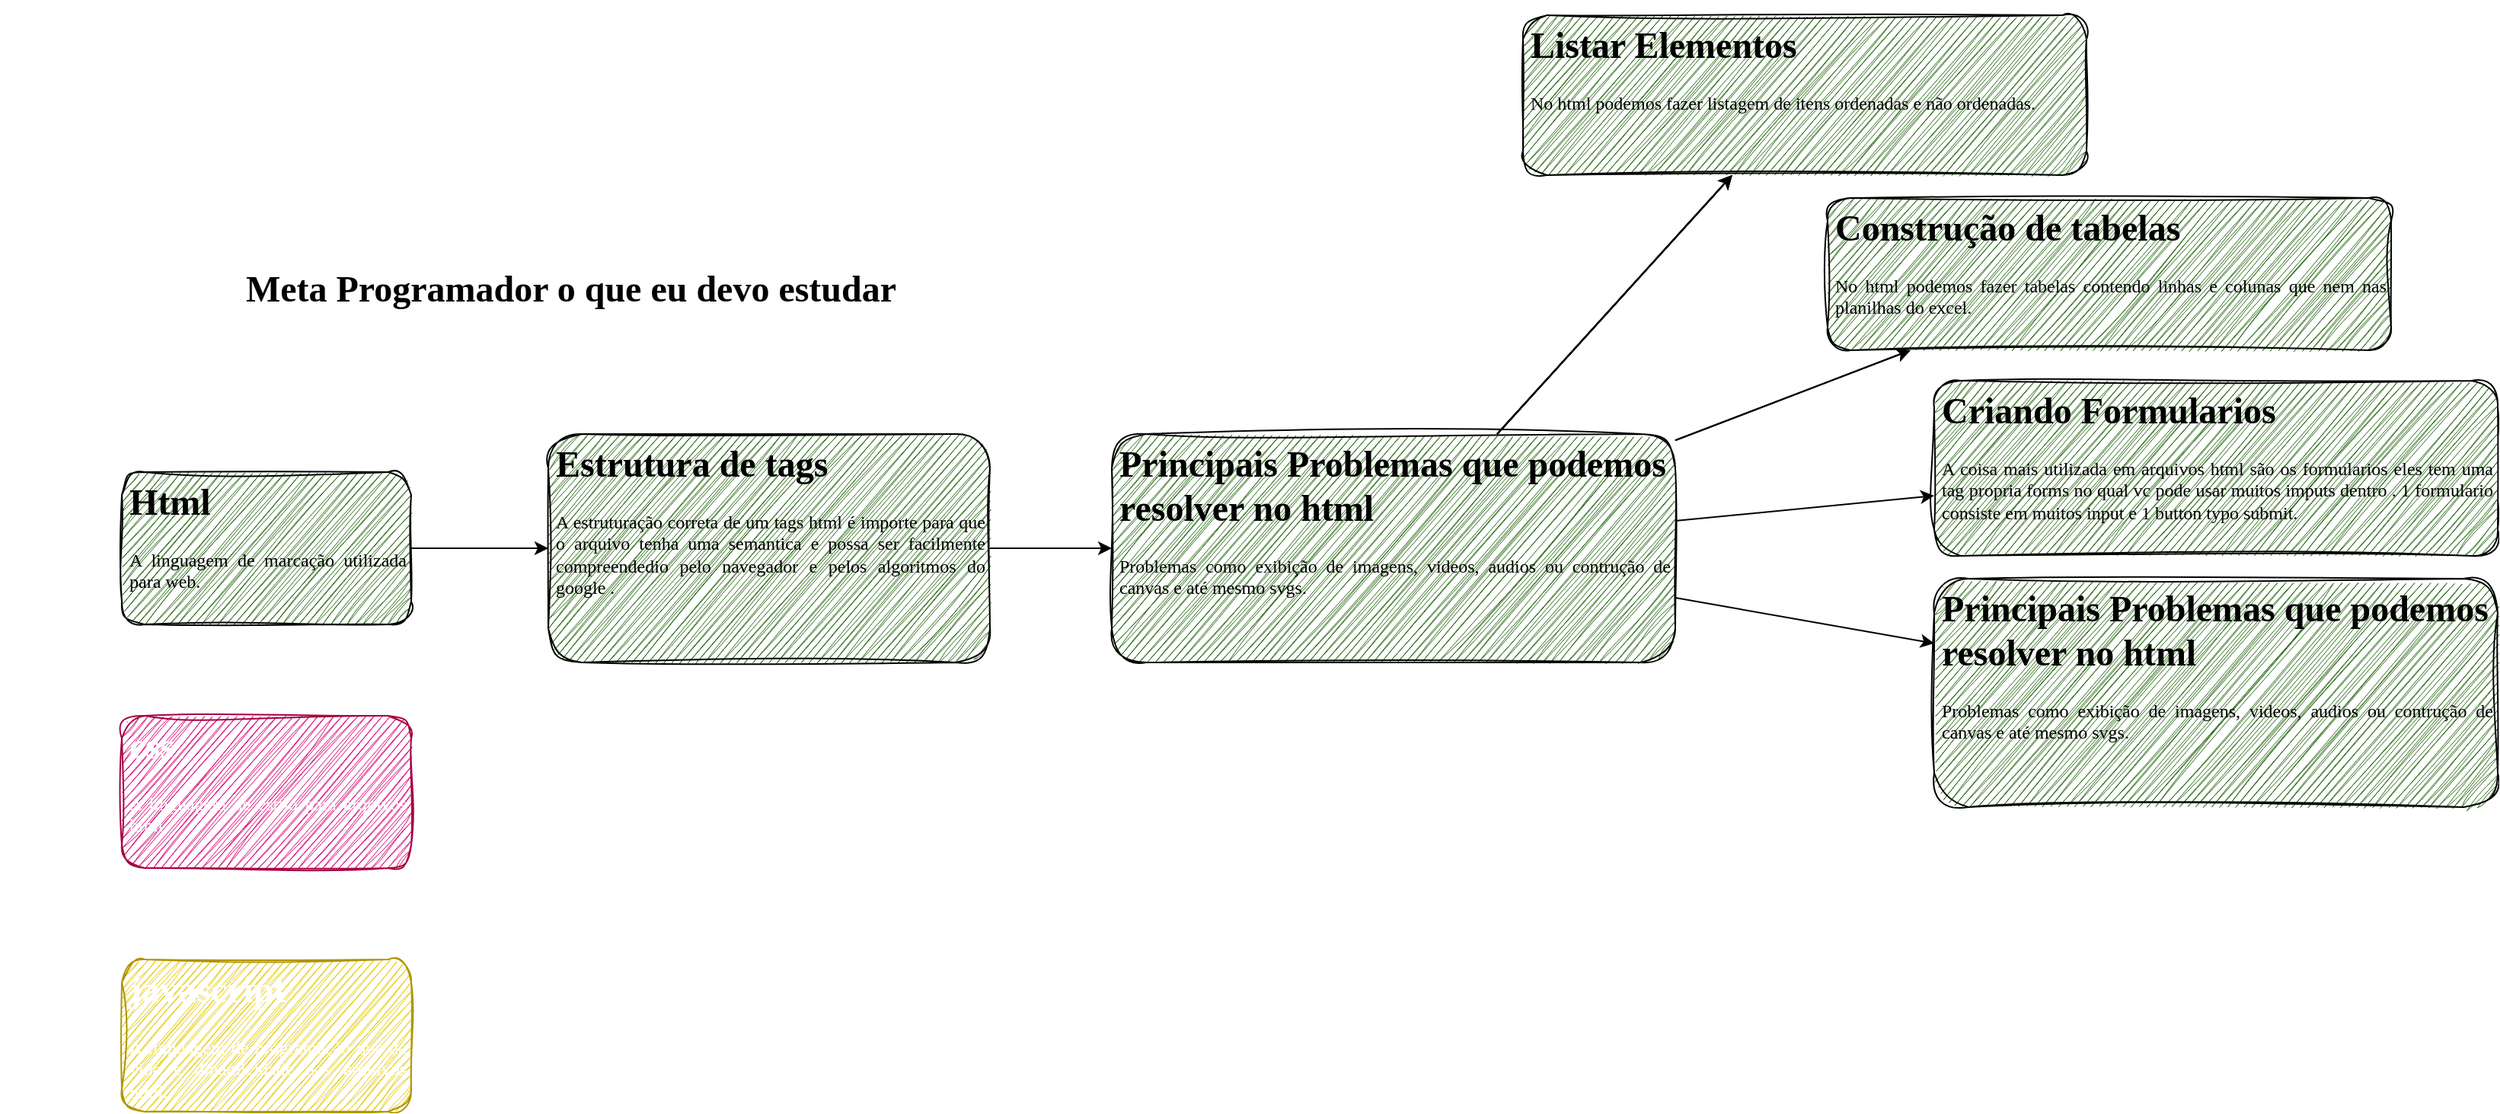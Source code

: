 <mxfile>
    <diagram id="RzJH0hmxB5S2ClgRXe7-" name="Page-1">
        <mxGraphModel dx="3185" dy="2707" grid="1" gridSize="10" guides="1" tooltips="1" connect="1" arrows="1" fold="1" page="1" pageScale="1" pageWidth="827" pageHeight="1169" math="0" shadow="0">
            <root>
                <mxCell id="0"/>
                <mxCell id="1" parent="0"/>
                <mxCell id="2" value="&lt;h1&gt;&lt;font face=&quot;Operator Mono&quot;&gt;Meta Programador o que eu devo estudar&lt;/font&gt;&lt;/h1&gt;" style="text;html=1;strokeColor=none;fillColor=none;align=center;verticalAlign=middle;whiteSpace=wrap;rounded=0;" parent="1" vertex="1">
                    <mxGeometry x="-80" y="80" width="750" height="80" as="geometry"/>
                </mxCell>
                <mxCell id="11" value="" style="edgeStyle=none;html=1;fontFamily=Operator Mono;fontSource=https%3A%2F%2Ffonts.googleapis.com%2Fcss%3Ffamily%3DOperator%2BMono;fontColor=#FFFFFF;" parent="1" source="3" target="10" edge="1">
                    <mxGeometry relative="1" as="geometry"/>
                </mxCell>
                <mxCell id="3" value="&lt;h1&gt;&lt;font data-font-src=&quot;https://fonts.googleapis.com/css?family=Operator+Mono&quot; face=&quot;Operator Mono&quot;&gt;Html&lt;/font&gt;&lt;/h1&gt;&lt;p style=&quot;text-align: justify;&quot;&gt;&lt;font face=&quot;Operator Mono&quot;&gt;A linguagem de marcação utilizada para web.&lt;/font&gt;&lt;/p&gt;" style="text;html=1;strokeColor=default;fillColor=#286a15;spacing=5;spacingTop=-20;whiteSpace=wrap;overflow=hidden;rounded=1;sketch=1;curveFitting=1;jiggle=2;" parent="1" vertex="1">
                    <mxGeometry y="240" width="190" height="100" as="geometry"/>
                </mxCell>
                <mxCell id="6" value="&lt;h1&gt;&lt;font face=&quot;Operator Mono&quot;&gt;css&lt;/font&gt;&lt;/h1&gt;&lt;p style=&quot;text-align: justify;&quot;&gt;&lt;font face=&quot;Operator Mono&quot;&gt;A linguagem de estilo para arquivos html.&lt;/font&gt;&lt;/p&gt;" style="text;html=1;strokeColor=#A50040;fillColor=#d80073;spacing=5;spacingTop=-20;whiteSpace=wrap;overflow=hidden;rounded=1;sketch=1;curveFitting=1;jiggle=2;fontColor=#ffffff;" parent="1" vertex="1">
                    <mxGeometry y="400" width="190" height="100" as="geometry"/>
                </mxCell>
                <mxCell id="8" value="&lt;h1&gt;&lt;font color=&quot;#ffffff&quot; face=&quot;Operator Mono&quot;&gt;javascript&lt;/font&gt;&lt;/h1&gt;&lt;p style=&quot;text-align: justify;&quot;&gt;&lt;font color=&quot;#ffffff&quot; face=&quot;Operator Mono&quot;&gt;A linguagem de programação que da vida e dinamicidade aos arquivos html.&lt;/font&gt;&lt;/p&gt;" style="text;html=1;strokeColor=#B09500;fillColor=#e3c800;spacing=5;spacingTop=-20;whiteSpace=wrap;overflow=hidden;rounded=1;sketch=1;curveFitting=1;jiggle=2;fontColor=#000000;" parent="1" vertex="1">
                    <mxGeometry y="560" width="190" height="100" as="geometry"/>
                </mxCell>
                <mxCell id="16" value="" style="edgeStyle=none;html=1;" parent="1" source="10" target="15" edge="1">
                    <mxGeometry relative="1" as="geometry"/>
                </mxCell>
                <mxCell id="10" value="&lt;h1&gt;&lt;font face=&quot;Operator Mono&quot;&gt;Estrutura de tags&lt;/font&gt;&lt;/h1&gt;&lt;p style=&quot;text-align: justify;&quot;&gt;&lt;font face=&quot;Operator Mono&quot;&gt;A estruturação correta de um tags&lt;/font&gt;&lt;span style=&quot;font-family: &amp;quot;Operator Mono&amp;quot;; background-color: initial;&quot;&gt;&amp;nbsp;html é importe para que o arquivo tenha uma semantica e possa ser facilmente compreendedio pelo navegador e pelos algoritmos do google .&lt;/span&gt;&lt;/p&gt;" style="text;html=1;strokeColor=default;fillColor=#286a15;spacing=5;spacingTop=-20;whiteSpace=wrap;overflow=hidden;rounded=1;sketch=1;curveFitting=1;jiggle=2;" parent="1" vertex="1">
                    <mxGeometry x="280" y="215" width="290" height="150" as="geometry"/>
                </mxCell>
                <mxCell id="20" value="" style="edgeStyle=none;html=1;" parent="1" source="15" target="19" edge="1">
                    <mxGeometry relative="1" as="geometry"/>
                </mxCell>
                <mxCell id="21" value="" style="edgeStyle=none;html=1;" parent="1" source="15" target="19" edge="1">
                    <mxGeometry relative="1" as="geometry"/>
                </mxCell>
                <mxCell id="22" value="" style="edgeStyle=none;html=1;" parent="1" source="15" target="19" edge="1">
                    <mxGeometry relative="1" as="geometry"/>
                </mxCell>
                <mxCell id="23" value="" style="edgeStyle=none;html=1;" parent="1" source="15" target="19" edge="1">
                    <mxGeometry relative="1" as="geometry"/>
                </mxCell>
                <mxCell id="24" value="" style="edgeStyle=none;html=1;" parent="1" source="15" target="19" edge="1">
                    <mxGeometry relative="1" as="geometry"/>
                </mxCell>
                <mxCell id="26" value="" style="edgeStyle=none;html=1;" parent="1" source="15" target="25" edge="1">
                    <mxGeometry relative="1" as="geometry"/>
                </mxCell>
                <mxCell id="27" value="" style="edgeStyle=none;html=1;" parent="1" source="15" target="25" edge="1">
                    <mxGeometry relative="1" as="geometry"/>
                </mxCell>
                <mxCell id="29" value="" style="edgeStyle=none;html=1;" parent="1" source="15" target="28" edge="1">
                    <mxGeometry relative="1" as="geometry"/>
                </mxCell>
                <mxCell id="31" value="" style="edgeStyle=none;html=1;" edge="1" parent="1" source="15" target="30">
                    <mxGeometry relative="1" as="geometry"/>
                </mxCell>
                <mxCell id="15" value="&lt;h1&gt;&lt;font face=&quot;Operator Mono&quot;&gt;Principais Problemas que podemos resolver no html&amp;nbsp;&lt;/font&gt;&lt;/h1&gt;&lt;p style=&quot;text-align: justify;&quot;&gt;&lt;span style=&quot;font-family: &amp;quot;Operator Mono&amp;quot;; background-color: initial;&quot;&gt;Problemas como exibição de imagens, videos, audios ou contrução de canvas e até mesmo svgs.&lt;/span&gt;&lt;/p&gt;" style="text;html=1;strokeColor=default;fillColor=#286a15;spacing=5;spacingTop=-20;whiteSpace=wrap;overflow=hidden;rounded=1;sketch=1;curveFitting=1;jiggle=2;" parent="1" vertex="1">
                    <mxGeometry x="650" y="215" width="370" height="150" as="geometry"/>
                </mxCell>
                <mxCell id="19" value="&lt;h1&gt;&lt;font face=&quot;Operator Mono&quot;&gt;Listar Elementos&amp;nbsp;&lt;/font&gt;&lt;/h1&gt;&lt;p style=&quot;text-align: justify;&quot;&gt;&lt;span style=&quot;font-family: &amp;quot;Operator Mono&amp;quot;; background-color: initial;&quot;&gt;No html podemos fazer listagem de itens ordenadas e não ordenadas.&lt;/span&gt;&lt;/p&gt;" style="text;html=1;strokeColor=default;fillColor=#286a15;spacing=5;spacingTop=-20;whiteSpace=wrap;overflow=hidden;rounded=1;sketch=1;curveFitting=1;jiggle=2;" parent="1" vertex="1">
                    <mxGeometry x="920" y="-60" width="370" height="105" as="geometry"/>
                </mxCell>
                <mxCell id="25" value="&lt;h1&gt;&lt;font face=&quot;Operator Mono&quot;&gt;Construção de tabelas&amp;nbsp;&lt;/font&gt;&lt;/h1&gt;&lt;p style=&quot;text-align: justify;&quot;&gt;&lt;span style=&quot;font-family: &amp;quot;Operator Mono&amp;quot;; background-color: initial;&quot;&gt;No html podemos fazer tabelas contendo linhas e colunas que nem nas planilhas do excel.&lt;/span&gt;&lt;/p&gt;" style="text;html=1;strokeColor=default;fillColor=#286a15;spacing=5;spacingTop=-20;whiteSpace=wrap;overflow=hidden;rounded=1;sketch=1;curveFitting=1;jiggle=2;" parent="1" vertex="1">
                    <mxGeometry x="1120" y="60" width="370" height="100" as="geometry"/>
                </mxCell>
                <mxCell id="28" value="&lt;h1&gt;&lt;font face=&quot;Operator Mono&quot;&gt;Criando Formularios&amp;nbsp;&lt;/font&gt;&lt;/h1&gt;&lt;p style=&quot;text-align: justify;&quot;&gt;&lt;span style=&quot;font-family: &amp;quot;Operator Mono&amp;quot;; background-color: initial;&quot;&gt;A coisa mais utilizada em arquivos html são os formularios eles tem uma tag propria forms no qual vc pode usar muitos imputs dentro . 1 formulario consiste em muitos input e 1 button typo submit.&lt;/span&gt;&lt;/p&gt;" style="text;html=1;strokeColor=default;fillColor=#286a15;spacing=5;spacingTop=-20;whiteSpace=wrap;overflow=hidden;rounded=1;sketch=1;curveFitting=1;jiggle=2;" parent="1" vertex="1">
                    <mxGeometry x="1190" y="180" width="370" height="115" as="geometry"/>
                </mxCell>
                <mxCell id="30" value="&lt;h1&gt;&lt;font face=&quot;Operator Mono&quot;&gt;Principais Problemas que podemos resolver no html&amp;nbsp;&lt;/font&gt;&lt;/h1&gt;&lt;p style=&quot;text-align: justify;&quot;&gt;&lt;span style=&quot;font-family: &amp;quot;Operator Mono&amp;quot;; background-color: initial;&quot;&gt;Problemas como exibição de imagens, videos, audios ou contrução de canvas e até mesmo svgs.&lt;/span&gt;&lt;/p&gt;" style="text;html=1;strokeColor=default;fillColor=#286a15;spacing=5;spacingTop=-20;whiteSpace=wrap;overflow=hidden;rounded=1;sketch=1;curveFitting=1;jiggle=2;" vertex="1" parent="1">
                    <mxGeometry x="1190" y="310" width="370" height="150" as="geometry"/>
                </mxCell>
            </root>
        </mxGraphModel>
    </diagram>
</mxfile>